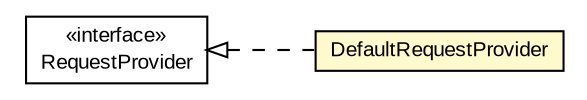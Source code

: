 #!/usr/local/bin/dot
#
# Class diagram 
# Generated by UMLGraph version R5_6-24-gf6e263 (http://www.umlgraph.org/)
#

digraph G {
	edge [fontname="arial",fontsize=10,labelfontname="arial",labelfontsize=10];
	node [fontname="arial",fontsize=10,shape=plaintext];
	nodesep=0.25;
	ranksep=0.5;
	rankdir=LR;
	// com.gwtplatform.dispatch.rpc.server.RequestProvider
	c215881 [label=<<table title="com.gwtplatform.dispatch.rpc.server.RequestProvider" border="0" cellborder="1" cellspacing="0" cellpadding="2" port="p" href="../../RequestProvider.html">
		<tr><td><table border="0" cellspacing="0" cellpadding="1">
<tr><td align="center" balign="center"> &#171;interface&#187; </td></tr>
<tr><td align="center" balign="center"> RequestProvider </td></tr>
		</table></td></tr>
		</table>>, URL="../../RequestProvider.html", fontname="arial", fontcolor="black", fontsize=10.0];
	// com.gwtplatform.dispatch.rpc.server.guice.request.DefaultRequestProvider
	c216174 [label=<<table title="com.gwtplatform.dispatch.rpc.server.guice.request.DefaultRequestProvider" border="0" cellborder="1" cellspacing="0" cellpadding="2" port="p" bgcolor="lemonChiffon" href="./DefaultRequestProvider.html">
		<tr><td><table border="0" cellspacing="0" cellpadding="1">
<tr><td align="center" balign="center"> DefaultRequestProvider </td></tr>
		</table></td></tr>
		</table>>, URL="./DefaultRequestProvider.html", fontname="arial", fontcolor="black", fontsize=10.0];
	//com.gwtplatform.dispatch.rpc.server.guice.request.DefaultRequestProvider implements com.gwtplatform.dispatch.rpc.server.RequestProvider
	c215881:p -> c216174:p [dir=back,arrowtail=empty,style=dashed];
}

